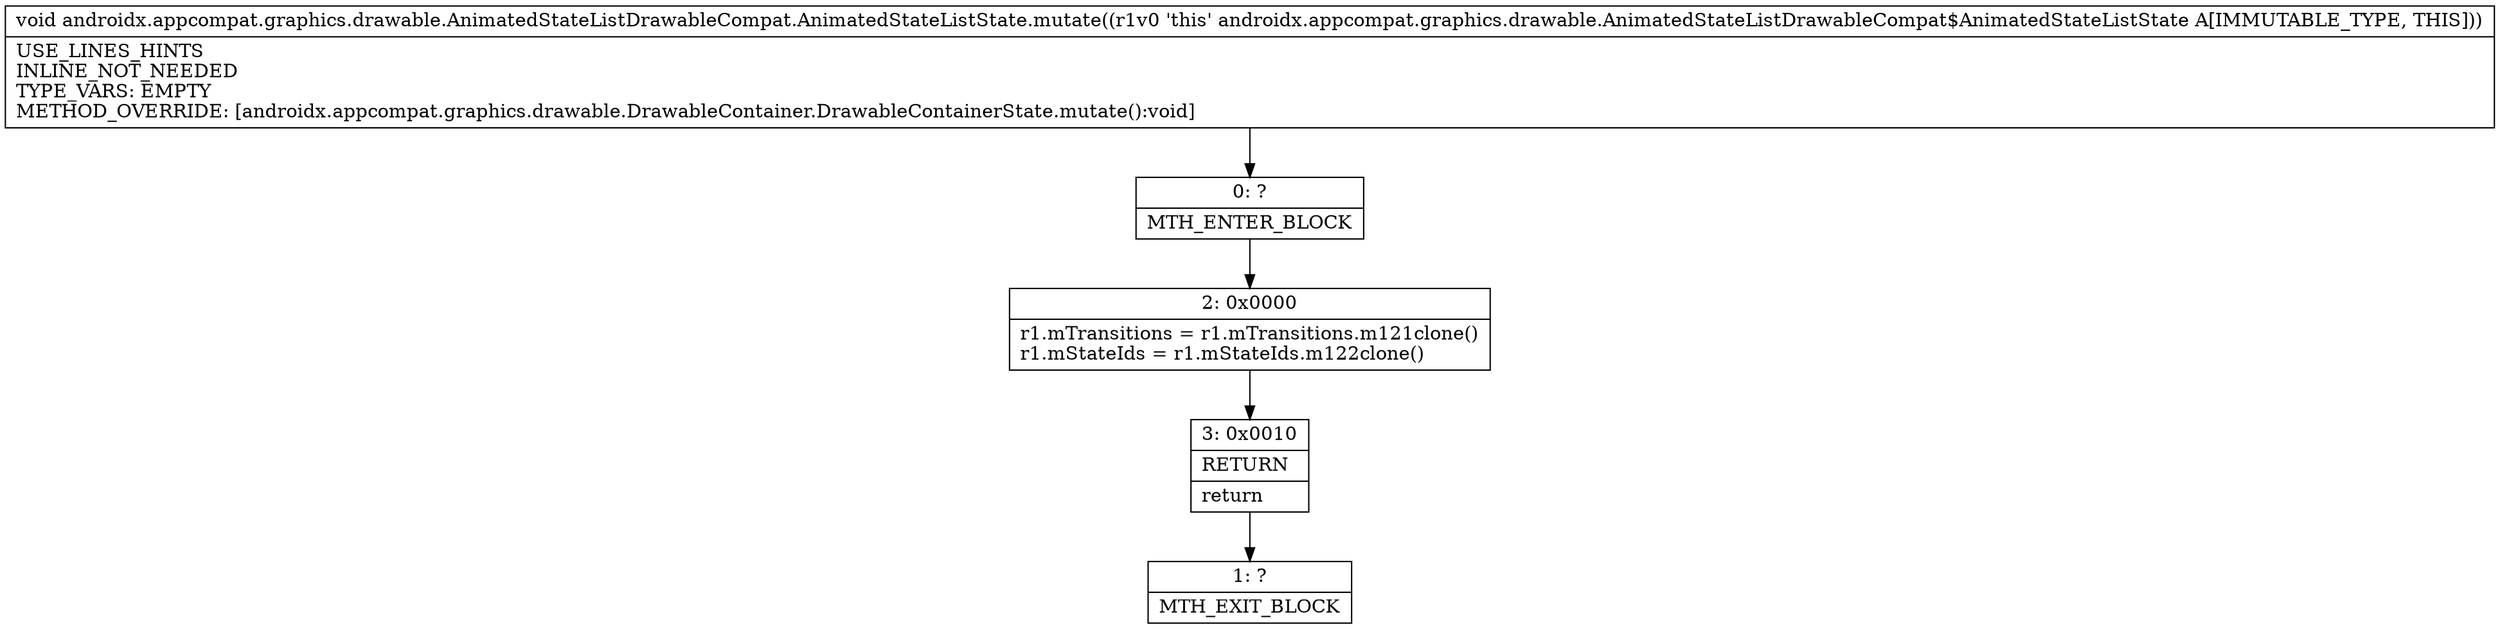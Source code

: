 digraph "CFG forandroidx.appcompat.graphics.drawable.AnimatedStateListDrawableCompat.AnimatedStateListState.mutate()V" {
Node_0 [shape=record,label="{0\:\ ?|MTH_ENTER_BLOCK\l}"];
Node_2 [shape=record,label="{2\:\ 0x0000|r1.mTransitions = r1.mTransitions.m121clone()\lr1.mStateIds = r1.mStateIds.m122clone()\l}"];
Node_3 [shape=record,label="{3\:\ 0x0010|RETURN\l|return\l}"];
Node_1 [shape=record,label="{1\:\ ?|MTH_EXIT_BLOCK\l}"];
MethodNode[shape=record,label="{void androidx.appcompat.graphics.drawable.AnimatedStateListDrawableCompat.AnimatedStateListState.mutate((r1v0 'this' androidx.appcompat.graphics.drawable.AnimatedStateListDrawableCompat$AnimatedStateListState A[IMMUTABLE_TYPE, THIS]))  | USE_LINES_HINTS\lINLINE_NOT_NEEDED\lTYPE_VARS: EMPTY\lMETHOD_OVERRIDE: [androidx.appcompat.graphics.drawable.DrawableContainer.DrawableContainerState.mutate():void]\l}"];
MethodNode -> Node_0;Node_0 -> Node_2;
Node_2 -> Node_3;
Node_3 -> Node_1;
}

